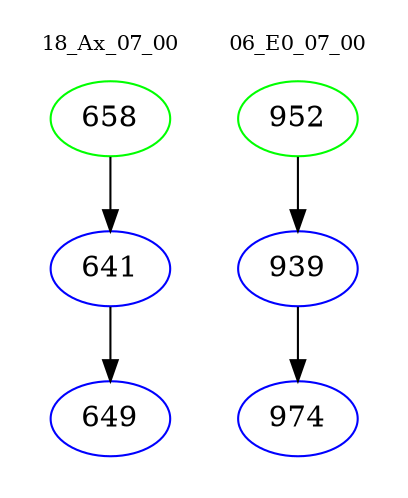 digraph{
subgraph cluster_0 {
color = white
label = "18_Ax_07_00";
fontsize=10;
T0_658 [label="658", color="green"]
T0_658 -> T0_641 [color="black"]
T0_641 [label="641", color="blue"]
T0_641 -> T0_649 [color="black"]
T0_649 [label="649", color="blue"]
}
subgraph cluster_1 {
color = white
label = "06_E0_07_00";
fontsize=10;
T1_952 [label="952", color="green"]
T1_952 -> T1_939 [color="black"]
T1_939 [label="939", color="blue"]
T1_939 -> T1_974 [color="black"]
T1_974 [label="974", color="blue"]
}
}

